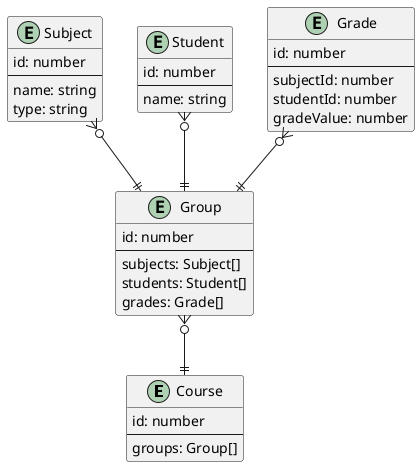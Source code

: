 @startuml GradesServer
entity Course{
    id: number
    --
    groups: Group[]
}

entity Group{
    id: number
    --
    subjects: Subject[]
    students: Student[]
    grades: Grade[]
}

entity Subject{
    id: number
    --
    name: string
    type: string
}

entity Student{
    id: number
    --
    name: string
}

entity Grade{
    id: number
    --
    subjectId: number
    studentId: number
    gradeValue: number
}

Group }o--|| Course
Student }o--|| Group
Subject }o--|| Group
Grade }o--|| Group
@enduml